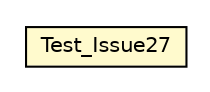 #!/usr/local/bin/dot
#
# Class diagram 
# Generated by UMLGraph version R5_6-24-gf6e263 (http://www.umlgraph.org/)
#

digraph G {
	edge [fontname="Helvetica",fontsize=10,labelfontname="Helvetica",labelfontsize=10];
	node [fontname="Helvetica",fontsize=10,shape=plaintext];
	nodesep=0.25;
	ranksep=0.5;
	// com.chrisdoyle.validation.tests.Test_Issue27
	c155 [label=<<table title="com.chrisdoyle.validation.tests.Test_Issue27" border="0" cellborder="1" cellspacing="0" cellpadding="2" port="p" bgcolor="lemonChiffon" href="./Test_Issue27.html">
		<tr><td><table border="0" cellspacing="0" cellpadding="1">
<tr><td align="center" balign="center"> Test_Issue27 </td></tr>
		</table></td></tr>
		</table>>, URL="./Test_Issue27.html", fontname="Helvetica", fontcolor="black", fontsize=10.0];
}

